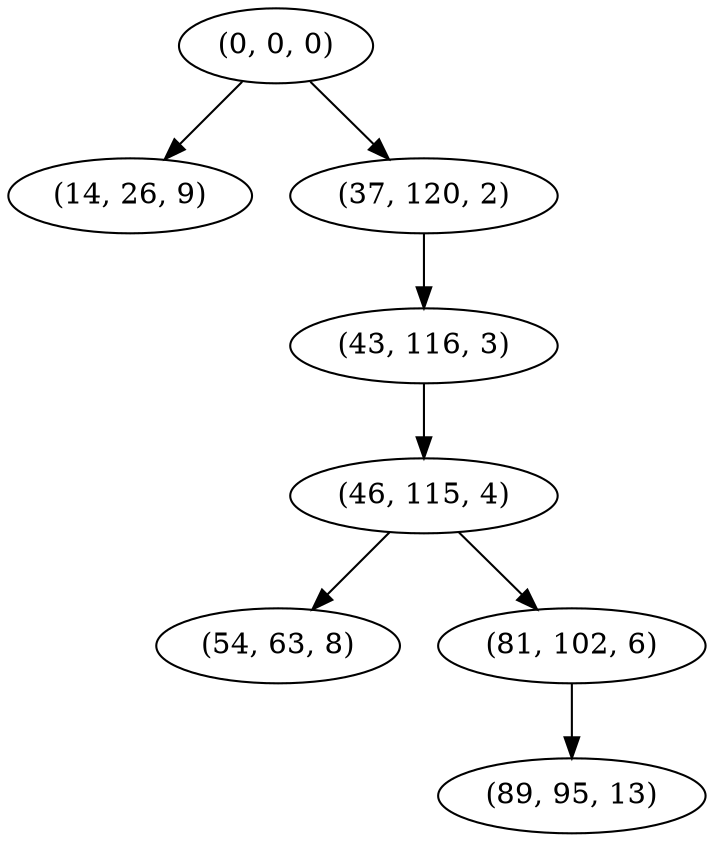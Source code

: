 digraph tree {
    "(0, 0, 0)";
    "(14, 26, 9)";
    "(37, 120, 2)";
    "(43, 116, 3)";
    "(46, 115, 4)";
    "(54, 63, 8)";
    "(81, 102, 6)";
    "(89, 95, 13)";
    "(0, 0, 0)" -> "(14, 26, 9)";
    "(0, 0, 0)" -> "(37, 120, 2)";
    "(37, 120, 2)" -> "(43, 116, 3)";
    "(43, 116, 3)" -> "(46, 115, 4)";
    "(46, 115, 4)" -> "(54, 63, 8)";
    "(46, 115, 4)" -> "(81, 102, 6)";
    "(81, 102, 6)" -> "(89, 95, 13)";
}
